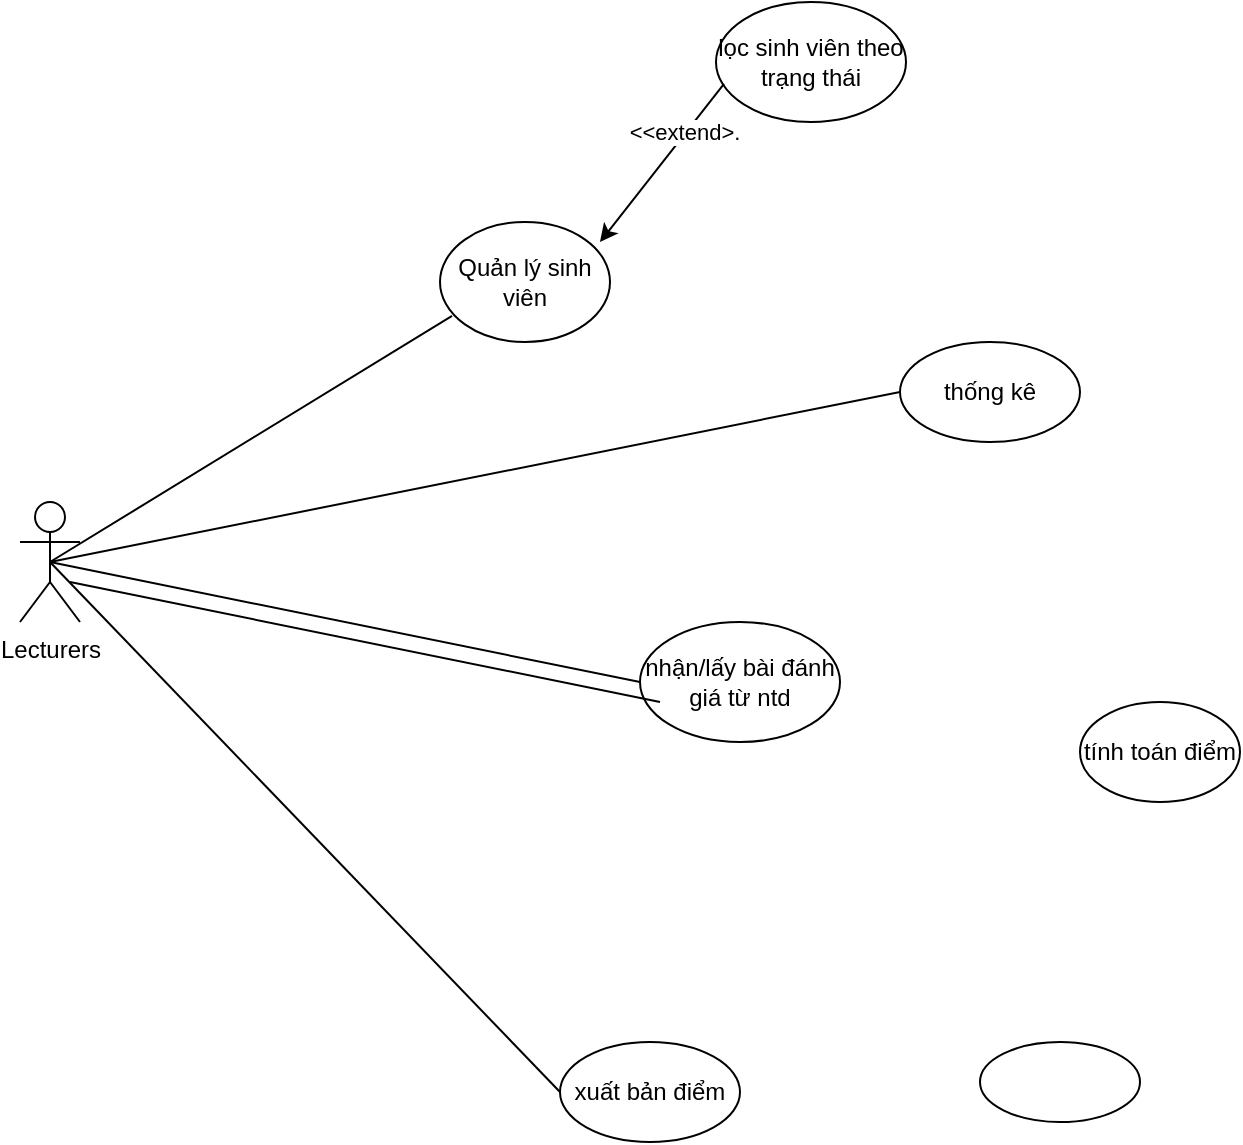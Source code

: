 <mxfile version="26.2.13">
  <diagram name="Page-1" id="4zYlkkAO9FzP-6ysB_OI">
    <mxGraphModel dx="1428" dy="785" grid="1" gridSize="10" guides="1" tooltips="1" connect="1" arrows="1" fold="1" page="1" pageScale="1" pageWidth="850" pageHeight="1100" math="0" shadow="0">
      <root>
        <mxCell id="0" />
        <mxCell id="1" parent="0" />
        <mxCell id="pLhc3mgL_XmlH9tGt781-1" value="Lecturers" style="shape=umlActor;verticalLabelPosition=bottom;verticalAlign=top;html=1;outlineConnect=0;" vertex="1" parent="1">
          <mxGeometry x="30" y="290" width="30" height="60" as="geometry" />
        </mxCell>
        <mxCell id="pLhc3mgL_XmlH9tGt781-4" value="Quản lý sinh viên" style="ellipse;whiteSpace=wrap;html=1;" vertex="1" parent="1">
          <mxGeometry x="240" y="150" width="85" height="60" as="geometry" />
        </mxCell>
        <mxCell id="pLhc3mgL_XmlH9tGt781-5" value="nhận/lấy bài đánh giá từ ntd" style="ellipse;whiteSpace=wrap;html=1;" vertex="1" parent="1">
          <mxGeometry x="340" y="350" width="100" height="60" as="geometry" />
        </mxCell>
        <mxCell id="pLhc3mgL_XmlH9tGt781-6" value="xuất bản điểm" style="ellipse;whiteSpace=wrap;html=1;" vertex="1" parent="1">
          <mxGeometry x="300" y="560" width="90" height="50" as="geometry" />
        </mxCell>
        <mxCell id="pLhc3mgL_XmlH9tGt781-7" value="thống kê" style="ellipse;whiteSpace=wrap;html=1;" vertex="1" parent="1">
          <mxGeometry x="470" y="210" width="90" height="50" as="geometry" />
        </mxCell>
        <mxCell id="pLhc3mgL_XmlH9tGt781-8" value="" style="ellipse;whiteSpace=wrap;html=1;" vertex="1" parent="1">
          <mxGeometry x="510" y="560" width="80" height="40" as="geometry" />
        </mxCell>
        <mxCell id="pLhc3mgL_XmlH9tGt781-11" value="" style="endArrow=none;html=1;rounded=0;entryX=0.071;entryY=0.783;entryDx=0;entryDy=0;entryPerimeter=0;exitX=0.5;exitY=0.5;exitDx=0;exitDy=0;exitPerimeter=0;" edge="1" parent="1" source="pLhc3mgL_XmlH9tGt781-1" target="pLhc3mgL_XmlH9tGt781-4">
          <mxGeometry width="50" height="50" relative="1" as="geometry">
            <mxPoint x="400" y="430" as="sourcePoint" />
            <mxPoint x="450" y="380" as="targetPoint" />
          </mxGeometry>
        </mxCell>
        <mxCell id="pLhc3mgL_XmlH9tGt781-12" value="" style="endArrow=none;html=1;rounded=0;entryX=0;entryY=0.5;entryDx=0;entryDy=0;exitX=0.5;exitY=0.5;exitDx=0;exitDy=0;exitPerimeter=0;" edge="1" parent="1" source="pLhc3mgL_XmlH9tGt781-1" target="pLhc3mgL_XmlH9tGt781-5">
          <mxGeometry width="50" height="50" relative="1" as="geometry">
            <mxPoint x="410" y="440" as="sourcePoint" />
            <mxPoint x="490" y="360" as="targetPoint" />
          </mxGeometry>
        </mxCell>
        <mxCell id="pLhc3mgL_XmlH9tGt781-13" value="" style="endArrow=none;html=1;rounded=0;entryX=0;entryY=0.5;entryDx=0;entryDy=0;exitX=0.5;exitY=0.5;exitDx=0;exitDy=0;exitPerimeter=0;" edge="1" parent="1" source="pLhc3mgL_XmlH9tGt781-1" target="pLhc3mgL_XmlH9tGt781-7">
          <mxGeometry width="50" height="50" relative="1" as="geometry">
            <mxPoint x="70" y="331" as="sourcePoint" />
            <mxPoint x="500" y="370" as="targetPoint" />
          </mxGeometry>
        </mxCell>
        <mxCell id="pLhc3mgL_XmlH9tGt781-14" value="tính toán điểm" style="ellipse;whiteSpace=wrap;html=1;" vertex="1" parent="1">
          <mxGeometry x="560" y="390" width="80" height="50" as="geometry" />
        </mxCell>
        <mxCell id="pLhc3mgL_XmlH9tGt781-15" value="lọc sinh viên theo trạng thái" style="ellipse;whiteSpace=wrap;html=1;" vertex="1" parent="1">
          <mxGeometry x="378" y="40" width="95" height="60" as="geometry" />
        </mxCell>
        <mxCell id="pLhc3mgL_XmlH9tGt781-16" value="" style="endArrow=none;html=1;rounded=0;entryX=0;entryY=0.5;entryDx=0;entryDy=0;exitX=0.5;exitY=0.5;exitDx=0;exitDy=0;exitPerimeter=0;" edge="1" parent="1" source="pLhc3mgL_XmlH9tGt781-1" target="pLhc3mgL_XmlH9tGt781-6">
          <mxGeometry width="50" height="50" relative="1" as="geometry">
            <mxPoint x="80" y="341" as="sourcePoint" />
            <mxPoint x="510" y="380" as="targetPoint" />
          </mxGeometry>
        </mxCell>
        <mxCell id="pLhc3mgL_XmlH9tGt781-17" value="" style="endArrow=none;html=1;rounded=0;entryX=0;entryY=0.5;entryDx=0;entryDy=0;exitX=0.5;exitY=0.5;exitDx=0;exitDy=0;exitPerimeter=0;" edge="1" parent="1">
          <mxGeometry width="50" height="50" relative="1" as="geometry">
            <mxPoint x="55" y="330" as="sourcePoint" />
            <mxPoint x="350" y="390" as="targetPoint" />
          </mxGeometry>
        </mxCell>
        <mxCell id="pLhc3mgL_XmlH9tGt781-18" value="" style="endArrow=classic;html=1;rounded=0;exitX=0.042;exitY=0.683;exitDx=0;exitDy=0;exitPerimeter=0;entryX=0.941;entryY=0.167;entryDx=0;entryDy=0;entryPerimeter=0;" edge="1" parent="1" source="pLhc3mgL_XmlH9tGt781-15" target="pLhc3mgL_XmlH9tGt781-4">
          <mxGeometry width="50" height="50" relative="1" as="geometry">
            <mxPoint x="390" y="230" as="sourcePoint" />
            <mxPoint x="440" y="180" as="targetPoint" />
          </mxGeometry>
        </mxCell>
        <mxCell id="pLhc3mgL_XmlH9tGt781-19" value="&amp;lt;&amp;lt;extend&amp;gt;." style="edgeLabel;html=1;align=center;verticalAlign=middle;resizable=0;points=[];" vertex="1" connectable="0" parent="pLhc3mgL_XmlH9tGt781-18">
          <mxGeometry x="-0.378" y="-1" relative="1" as="geometry">
            <mxPoint as="offset" />
          </mxGeometry>
        </mxCell>
      </root>
    </mxGraphModel>
  </diagram>
</mxfile>
